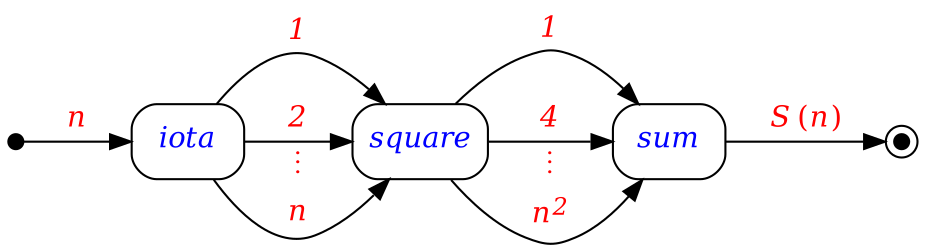 digraph {
  rankdir=LR
  node [shape="box", style="rounded"]

  start [shape="point", width=0.1]
  end [shape="point", width=0.1, peripheries=2]
  iota [label=<<i><font color="blue">iota</font></i>>];
  transform [label=<<i><font color="blue">square</font></i>>];
  sum [label=<<i><font color="blue">sum</font></i>>];

  start -> iota [label=<<table cellpadding="1" border="0" cellborder="0">
                          <tr><td><font color="red"><i>n</i></font></td></tr>
                        </table>>]

  iota -> transform [label=<<table cellpadding="1" border="0" cellborder="0">
                              <tr><td><font color="red"><i>1</i></font></td></tr>
                            </table>>]
  iota -> transform [label=<<table cellpadding="1" border="0" cellborder="0">
                              <tr><td><font color="red"><i>2</i></font></td></tr>
                             </table>>]
  iota -> transform [label=<<font color="red">⋮</font>>, penwidth=0, arrowhead=none]
  iota -> transform [label=<<table cellpadding="1" border="0" cellborder="0">
                              <tr><td><font color="red"><i>n</i></font></td></tr>
                            </table>>]

  transform -> sum [label=<<table cellpadding="1" border="0" cellborder="0">
                             <tr><td><font color="red"><i>1</i></font></td></tr>
                           </table>>]
  transform -> sum [label=<<table cellpadding="1" border="0" cellborder="0">
                             <tr><td><font color="red"><i>4</i></font></td></tr>
                           </table>>]
  transform -> sum [label=<<font color="red">⋮</font>>, penwidth=0, arrowhead=none]
  transform -> sum [label=<<table cellpadding="1" border="0" cellborder="0">
                             <tr><td><font color="red"><i>n<sup>2</sup></i></font></td></tr>
                           </table>>]

  sum -> end [label=<<table cellpadding="1" border="0" cellborder="0">
                        <tr><td><font color="red"><i>S&thinsp;</i>(<i>n</i>)</font></td></tr>
                      </table>>]
}
